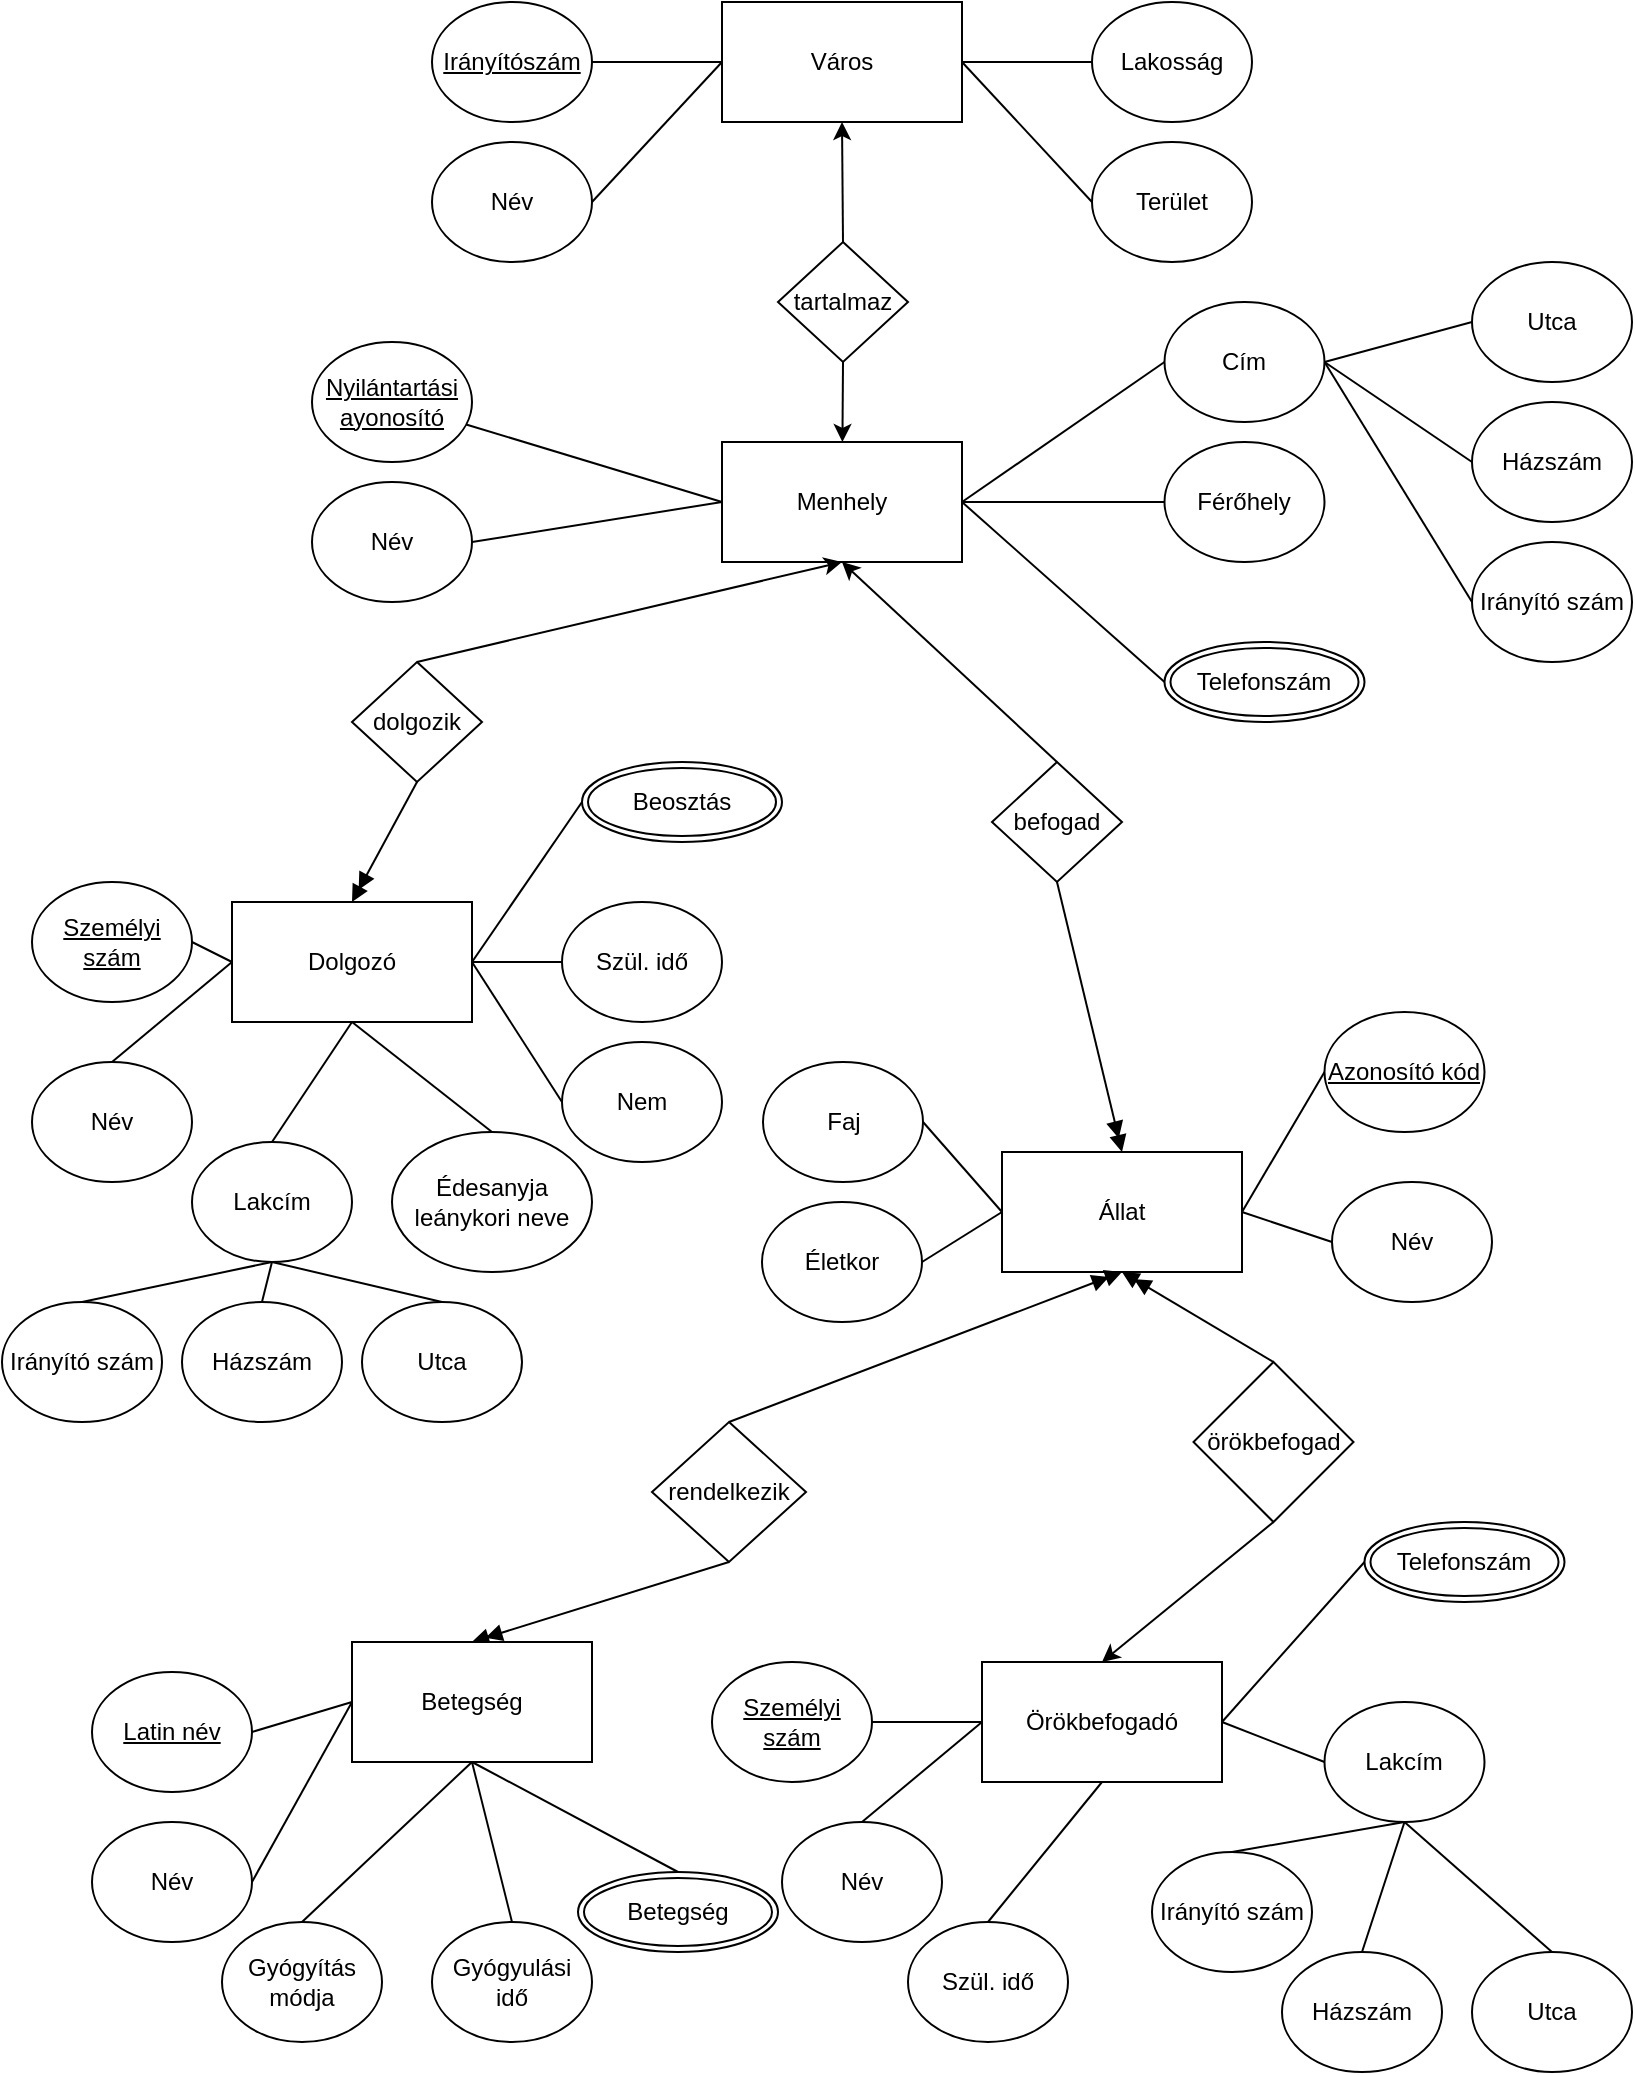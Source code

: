 <mxfile version="22.1.22" type="embed">
  <diagram name="Page-1" id="3XOxG6FMkao1AMan2YhP">
    <mxGraphModel dx="1493" dy="1312" grid="1" gridSize="10" guides="1" tooltips="1" connect="1" arrows="1" fold="1" page="1" pageScale="1" pageWidth="850" pageHeight="1100" math="0" shadow="0">
      <root>
        <mxCell id="0" />
        <mxCell id="1" parent="0" />
        <mxCell id="oJl91GnHJdicE9mI5OMN-5" value="&lt;u&gt;Irányítószám&lt;/u&gt;" style="ellipse;whiteSpace=wrap;html=1;" parent="1" vertex="1">
          <mxGeometry x="220" y="20" width="80" height="60" as="geometry" />
        </mxCell>
        <mxCell id="oJl91GnHJdicE9mI5OMN-7" value="Város" style="rounded=0;whiteSpace=wrap;html=1;" parent="1" vertex="1">
          <mxGeometry x="365" y="20" width="120" height="60" as="geometry" />
        </mxCell>
        <mxCell id="oJl91GnHJdicE9mI5OMN-8" value="Lakosság" style="ellipse;whiteSpace=wrap;html=1;" parent="1" vertex="1">
          <mxGeometry x="550" y="20" width="80" height="60" as="geometry" />
        </mxCell>
        <mxCell id="oJl91GnHJdicE9mI5OMN-9" value="Terület" style="ellipse;whiteSpace=wrap;html=1;" parent="1" vertex="1">
          <mxGeometry x="550" y="90" width="80" height="60" as="geometry" />
        </mxCell>
        <mxCell id="oJl91GnHJdicE9mI5OMN-10" value="Név" style="ellipse;whiteSpace=wrap;html=1;" parent="1" vertex="1">
          <mxGeometry x="220" y="90" width="80" height="60" as="geometry" />
        </mxCell>
        <mxCell id="oJl91GnHJdicE9mI5OMN-11" value="" style="endArrow=none;html=1;rounded=0;exitX=1;exitY=0.5;exitDx=0;exitDy=0;entryX=0;entryY=0.5;entryDx=0;entryDy=0;" parent="1" source="oJl91GnHJdicE9mI5OMN-5" target="oJl91GnHJdicE9mI5OMN-7" edge="1">
          <mxGeometry width="50" height="50" relative="1" as="geometry">
            <mxPoint x="400" y="470" as="sourcePoint" />
            <mxPoint x="450" y="420" as="targetPoint" />
          </mxGeometry>
        </mxCell>
        <mxCell id="oJl91GnHJdicE9mI5OMN-12" value="" style="endArrow=none;html=1;rounded=0;exitX=1;exitY=0.5;exitDx=0;exitDy=0;entryX=0;entryY=0.5;entryDx=0;entryDy=0;endFill=0;startArrow=none;startFill=0;" parent="1" source="oJl91GnHJdicE9mI5OMN-10" target="oJl91GnHJdicE9mI5OMN-7" edge="1">
          <mxGeometry width="50" height="50" relative="1" as="geometry">
            <mxPoint x="310" y="60" as="sourcePoint" />
            <mxPoint x="375" y="60" as="targetPoint" />
          </mxGeometry>
        </mxCell>
        <mxCell id="oJl91GnHJdicE9mI5OMN-13" value="" style="endArrow=none;html=1;rounded=0;exitX=1;exitY=0.5;exitDx=0;exitDy=0;entryX=0;entryY=0.5;entryDx=0;entryDy=0;" parent="1" source="oJl91GnHJdicE9mI5OMN-7" target="oJl91GnHJdicE9mI5OMN-8" edge="1">
          <mxGeometry width="50" height="50" relative="1" as="geometry">
            <mxPoint x="310" y="130" as="sourcePoint" />
            <mxPoint x="375" y="60" as="targetPoint" />
          </mxGeometry>
        </mxCell>
        <mxCell id="oJl91GnHJdicE9mI5OMN-14" value="" style="endArrow=none;html=1;rounded=0;entryX=0;entryY=0.5;entryDx=0;entryDy=0;exitX=1;exitY=0.5;exitDx=0;exitDy=0;" parent="1" source="oJl91GnHJdicE9mI5OMN-7" target="oJl91GnHJdicE9mI5OMN-9" edge="1">
          <mxGeometry width="50" height="50" relative="1" as="geometry">
            <mxPoint x="495" y="60" as="sourcePoint" />
            <mxPoint x="560" y="60" as="targetPoint" />
          </mxGeometry>
        </mxCell>
        <mxCell id="oJl91GnHJdicE9mI5OMN-15" value="tartalmaz" style="rhombus;whiteSpace=wrap;html=1;" parent="1" vertex="1">
          <mxGeometry x="393" y="140" width="65" height="60" as="geometry" />
        </mxCell>
        <mxCell id="oJl91GnHJdicE9mI5OMN-17" value="" style="endArrow=classic;html=1;rounded=0;entryX=0.5;entryY=1;entryDx=0;entryDy=0;exitX=0.5;exitY=0;exitDx=0;exitDy=0;" parent="1" source="oJl91GnHJdicE9mI5OMN-15" target="oJl91GnHJdicE9mI5OMN-7" edge="1">
          <mxGeometry width="50" height="50" relative="1" as="geometry">
            <mxPoint x="400" y="470" as="sourcePoint" />
            <mxPoint x="450" y="420" as="targetPoint" />
          </mxGeometry>
        </mxCell>
        <mxCell id="oJl91GnHJdicE9mI5OMN-19" value="" style="endArrow=classic;html=1;rounded=0;exitX=0.5;exitY=1;exitDx=0;exitDy=0;" parent="1" source="oJl91GnHJdicE9mI5OMN-15" target="oJl91GnHJdicE9mI5OMN-20" edge="1">
          <mxGeometry width="50" height="50" relative="1" as="geometry">
            <mxPoint x="436" y="150" as="sourcePoint" />
            <mxPoint x="530" y="210" as="targetPoint" />
          </mxGeometry>
        </mxCell>
        <mxCell id="oJl91GnHJdicE9mI5OMN-20" value="Menhely" style="rounded=0;whiteSpace=wrap;html=1;" parent="1" vertex="1">
          <mxGeometry x="365" y="240" width="120" height="60" as="geometry" />
        </mxCell>
        <mxCell id="oJl91GnHJdicE9mI5OMN-22" value="befogad" style="rhombus;whiteSpace=wrap;html=1;" parent="1" vertex="1">
          <mxGeometry x="500" y="400" width="65" height="60" as="geometry" />
        </mxCell>
        <mxCell id="oJl91GnHJdicE9mI5OMN-90" style="rounded=0;orthogonalLoop=1;jettySize=auto;html=1;exitX=0.5;exitY=1;exitDx=0;exitDy=0;entryX=0.5;entryY=0;entryDx=0;entryDy=0;endArrow=doubleBlock;endFill=1;" parent="1" source="oJl91GnHJdicE9mI5OMN-23" target="oJl91GnHJdicE9mI5OMN-76" edge="1">
          <mxGeometry relative="1" as="geometry" />
        </mxCell>
        <mxCell id="oJl91GnHJdicE9mI5OMN-23" value="rendelkezik" style="rhombus;whiteSpace=wrap;html=1;" parent="1" vertex="1">
          <mxGeometry x="330" y="730" width="77" height="70" as="geometry" />
        </mxCell>
        <mxCell id="oJl91GnHJdicE9mI5OMN-24" value="örökbefogad" style="rhombus;whiteSpace=wrap;html=1;" parent="1" vertex="1">
          <mxGeometry x="600.75" y="700" width="80" height="80" as="geometry" />
        </mxCell>
        <mxCell id="oJl91GnHJdicE9mI5OMN-92" style="rounded=0;orthogonalLoop=1;jettySize=auto;html=1;exitX=0;exitY=0.5;exitDx=0;exitDy=0;entryX=1;entryY=0.5;entryDx=0;entryDy=0;endArrow=none;endFill=0;" parent="1" source="oJl91GnHJdicE9mI5OMN-25" target="oJl91GnHJdicE9mI5OMN-73" edge="1">
          <mxGeometry relative="1" as="geometry" />
        </mxCell>
        <mxCell id="oJl91GnHJdicE9mI5OMN-94" style="rounded=0;orthogonalLoop=1;jettySize=auto;html=1;exitX=1;exitY=0.5;exitDx=0;exitDy=0;entryX=0;entryY=0.5;entryDx=0;entryDy=0;endArrow=none;endFill=0;" parent="1" source="oJl91GnHJdicE9mI5OMN-25" target="oJl91GnHJdicE9mI5OMN-70" edge="1">
          <mxGeometry relative="1" as="geometry" />
        </mxCell>
        <mxCell id="oJl91GnHJdicE9mI5OMN-95" style="rounded=0;orthogonalLoop=1;jettySize=auto;html=1;exitX=1;exitY=0.5;exitDx=0;exitDy=0;entryX=0;entryY=0.5;entryDx=0;entryDy=0;endArrow=none;endFill=0;startArrow=none;startFill=0;" parent="1" source="oJl91GnHJdicE9mI5OMN-25" target="oJl91GnHJdicE9mI5OMN-71" edge="1">
          <mxGeometry relative="1" as="geometry" />
        </mxCell>
        <mxCell id="oJl91GnHJdicE9mI5OMN-25" value="Állat" style="rounded=0;whiteSpace=wrap;html=1;" parent="1" vertex="1">
          <mxGeometry x="505" y="595" width="120" height="60" as="geometry" />
        </mxCell>
        <mxCell id="oJl91GnHJdicE9mI5OMN-27" value="dolgozik" style="rhombus;whiteSpace=wrap;html=1;" parent="1" vertex="1">
          <mxGeometry x="180" y="350" width="65" height="60" as="geometry" />
        </mxCell>
        <mxCell id="oJl91GnHJdicE9mI5OMN-28" value="" style="endArrow=classic;html=1;rounded=0;exitX=0.5;exitY=0;exitDx=0;exitDy=0;entryX=0.5;entryY=1;entryDx=0;entryDy=0;" parent="1" source="oJl91GnHJdicE9mI5OMN-22" target="oJl91GnHJdicE9mI5OMN-20" edge="1">
          <mxGeometry width="50" height="50" relative="1" as="geometry">
            <mxPoint x="560" y="320" as="sourcePoint" />
            <mxPoint x="610" y="270" as="targetPoint" />
          </mxGeometry>
        </mxCell>
        <mxCell id="oJl91GnHJdicE9mI5OMN-29" value="" style="endArrow=classic;html=1;rounded=0;exitX=0.5;exitY=0;exitDx=0;exitDy=0;entryX=0.5;entryY=1;entryDx=0;entryDy=0;" parent="1" source="oJl91GnHJdicE9mI5OMN-27" target="oJl91GnHJdicE9mI5OMN-20" edge="1">
          <mxGeometry width="50" height="50" relative="1" as="geometry">
            <mxPoint x="493" y="370" as="sourcePoint" />
            <mxPoint x="435" y="310" as="targetPoint" />
          </mxGeometry>
        </mxCell>
        <mxCell id="oJl91GnHJdicE9mI5OMN-30" value="" style="endArrow=doubleBlock;html=1;rounded=0;entryX=0.5;entryY=0;entryDx=0;entryDy=0;exitX=0.5;exitY=1;exitDx=0;exitDy=0;endFill=1;" parent="1" source="oJl91GnHJdicE9mI5OMN-22" target="oJl91GnHJdicE9mI5OMN-25" edge="1">
          <mxGeometry width="50" height="50" relative="1" as="geometry">
            <mxPoint x="532.5" y="500" as="sourcePoint" />
            <mxPoint x="610" y="360" as="targetPoint" />
          </mxGeometry>
        </mxCell>
        <mxCell id="oJl91GnHJdicE9mI5OMN-31" value="Dolgozó" style="rounded=0;whiteSpace=wrap;html=1;" parent="1" vertex="1">
          <mxGeometry x="120" y="470" width="120" height="60" as="geometry" />
        </mxCell>
        <mxCell id="oJl91GnHJdicE9mI5OMN-32" value="" style="endArrow=doubleBlock;html=1;rounded=0;entryX=0.5;entryY=0;entryDx=0;entryDy=0;exitX=0.5;exitY=1;exitDx=0;exitDy=0;endFill=1;" parent="1" source="oJl91GnHJdicE9mI5OMN-27" target="oJl91GnHJdicE9mI5OMN-31" edge="1">
          <mxGeometry width="50" height="50" relative="1" as="geometry">
            <mxPoint x="560" y="320" as="sourcePoint" />
            <mxPoint x="610" y="270" as="targetPoint" />
          </mxGeometry>
        </mxCell>
        <mxCell id="oJl91GnHJdicE9mI5OMN-33" value="" style="endArrow=doubleBlock;html=1;rounded=0;entryX=0.5;entryY=1;entryDx=0;entryDy=0;exitX=0.5;exitY=0;exitDx=0;exitDy=0;endFill=1;" parent="1" source="oJl91GnHJdicE9mI5OMN-24" target="oJl91GnHJdicE9mI5OMN-25" edge="1">
          <mxGeometry width="50" height="50" relative="1" as="geometry">
            <mxPoint x="560" y="320" as="sourcePoint" />
            <mxPoint x="610" y="270" as="targetPoint" />
          </mxGeometry>
        </mxCell>
        <mxCell id="oJl91GnHJdicE9mI5OMN-34" value="" style="endArrow=doubleBlock;html=1;rounded=0;entryX=0.5;entryY=1;entryDx=0;entryDy=0;exitX=0.5;exitY=0;exitDx=0;exitDy=0;endFill=1;" parent="1" source="oJl91GnHJdicE9mI5OMN-23" target="oJl91GnHJdicE9mI5OMN-25" edge="1">
          <mxGeometry width="50" height="50" relative="1" as="geometry">
            <mxPoint x="593" y="600" as="sourcePoint" />
            <mxPoint x="543" y="540" as="targetPoint" />
          </mxGeometry>
        </mxCell>
        <mxCell id="oJl91GnHJdicE9mI5OMN-35" value="Név" style="ellipse;whiteSpace=wrap;html=1;" parent="1" vertex="1">
          <mxGeometry x="20" y="550" width="80" height="60" as="geometry" />
        </mxCell>
        <mxCell id="oJl91GnHJdicE9mI5OMN-36" value="&lt;u&gt;Személyi szám&lt;/u&gt;" style="ellipse;whiteSpace=wrap;html=1;" parent="1" vertex="1">
          <mxGeometry x="20" y="460" width="80" height="60" as="geometry" />
        </mxCell>
        <mxCell id="oJl91GnHJdicE9mI5OMN-52" style="rounded=0;orthogonalLoop=1;jettySize=auto;html=1;entryX=0;entryY=0.5;entryDx=0;entryDy=0;endArrow=none;endFill=0;" parent="1" source="oJl91GnHJdicE9mI5OMN-38" target="oJl91GnHJdicE9mI5OMN-20" edge="1">
          <mxGeometry relative="1" as="geometry" />
        </mxCell>
        <mxCell id="oJl91GnHJdicE9mI5OMN-38" value="&lt;div&gt;&lt;u&gt;Nyilántartási&lt;/u&gt;&lt;/div&gt;&lt;div&gt;&lt;u&gt;ayonosító&lt;br&gt;&lt;/u&gt;&lt;/div&gt;" style="ellipse;whiteSpace=wrap;html=1;" parent="1" vertex="1">
          <mxGeometry x="160" y="190" width="80" height="60" as="geometry" />
        </mxCell>
        <mxCell id="oJl91GnHJdicE9mI5OMN-39" value="Cím" style="ellipse;whiteSpace=wrap;html=1;" parent="1" vertex="1">
          <mxGeometry x="586.25" y="170" width="80" height="60" as="geometry" />
        </mxCell>
        <mxCell id="oJl91GnHJdicE9mI5OMN-40" value="Utca" style="ellipse;whiteSpace=wrap;html=1;" parent="1" vertex="1">
          <mxGeometry x="740" y="150" width="80" height="60" as="geometry" />
        </mxCell>
        <mxCell id="oJl91GnHJdicE9mI5OMN-41" value="Házszám" style="ellipse;whiteSpace=wrap;html=1;" parent="1" vertex="1">
          <mxGeometry x="740" y="220" width="80" height="60" as="geometry" />
        </mxCell>
        <mxCell id="oJl91GnHJdicE9mI5OMN-42" value="Férőhely" style="ellipse;whiteSpace=wrap;html=1;" parent="1" vertex="1">
          <mxGeometry x="586.25" y="240" width="80" height="60" as="geometry" />
        </mxCell>
        <mxCell id="oJl91GnHJdicE9mI5OMN-43" value="Név" style="ellipse;whiteSpace=wrap;html=1;" parent="1" vertex="1">
          <mxGeometry x="160" y="260" width="80" height="60" as="geometry" />
        </mxCell>
        <mxCell id="oJl91GnHJdicE9mI5OMN-45" value="Nem" style="ellipse;whiteSpace=wrap;html=1;" parent="1" vertex="1">
          <mxGeometry x="285" y="540" width="80" height="60" as="geometry" />
        </mxCell>
        <mxCell id="oJl91GnHJdicE9mI5OMN-46" value="Szül. idő" style="ellipse;whiteSpace=wrap;html=1;" parent="1" vertex="1">
          <mxGeometry x="285" y="470" width="80" height="60" as="geometry" />
        </mxCell>
        <mxCell id="oJl91GnHJdicE9mI5OMN-47" value="" style="endArrow=none;html=1;rounded=0;exitX=1;exitY=0.5;exitDx=0;exitDy=0;entryX=0;entryY=0.5;entryDx=0;entryDy=0;" parent="1" source="oJl91GnHJdicE9mI5OMN-36" target="oJl91GnHJdicE9mI5OMN-31" edge="1">
          <mxGeometry width="50" height="50" relative="1" as="geometry">
            <mxPoint x="450" y="470" as="sourcePoint" />
            <mxPoint x="500" y="420" as="targetPoint" />
          </mxGeometry>
        </mxCell>
        <mxCell id="oJl91GnHJdicE9mI5OMN-48" value="" style="endArrow=none;html=1;rounded=0;exitX=0.5;exitY=0;exitDx=0;exitDy=0;entryX=0;entryY=0.5;entryDx=0;entryDy=0;startArrow=none;startFill=0;" parent="1" source="oJl91GnHJdicE9mI5OMN-35" target="oJl91GnHJdicE9mI5OMN-31" edge="1">
          <mxGeometry width="50" height="50" relative="1" as="geometry">
            <mxPoint x="110" y="500" as="sourcePoint" />
            <mxPoint x="130" y="510" as="targetPoint" />
          </mxGeometry>
        </mxCell>
        <mxCell id="oJl91GnHJdicE9mI5OMN-49" value="" style="endArrow=none;html=1;rounded=0;exitX=0.5;exitY=0;exitDx=0;exitDy=0;entryX=0.5;entryY=1;entryDx=0;entryDy=0;" parent="1" source="oJl91GnHJdicE9mI5OMN-61" target="oJl91GnHJdicE9mI5OMN-31" edge="1">
          <mxGeometry width="50" height="50" relative="1" as="geometry">
            <mxPoint x="180" y="590" as="sourcePoint" />
            <mxPoint x="130" y="510" as="targetPoint" />
          </mxGeometry>
        </mxCell>
        <mxCell id="oJl91GnHJdicE9mI5OMN-50" value="" style="endArrow=none;html=1;rounded=0;exitX=0;exitY=0.5;exitDx=0;exitDy=0;entryX=1;entryY=0.5;entryDx=0;entryDy=0;" parent="1" source="oJl91GnHJdicE9mI5OMN-45" target="oJl91GnHJdicE9mI5OMN-31" edge="1">
          <mxGeometry width="50" height="50" relative="1" as="geometry">
            <mxPoint x="190" y="600" as="sourcePoint" />
            <mxPoint x="190" y="540" as="targetPoint" />
          </mxGeometry>
        </mxCell>
        <mxCell id="oJl91GnHJdicE9mI5OMN-51" value="" style="endArrow=none;html=1;rounded=0;exitX=0;exitY=0.5;exitDx=0;exitDy=0;entryX=1;entryY=0.5;entryDx=0;entryDy=0;" parent="1" source="oJl91GnHJdicE9mI5OMN-46" target="oJl91GnHJdicE9mI5OMN-31" edge="1">
          <mxGeometry width="50" height="50" relative="1" as="geometry">
            <mxPoint x="300" y="550" as="sourcePoint" />
            <mxPoint x="250" y="510" as="targetPoint" />
          </mxGeometry>
        </mxCell>
        <mxCell id="oJl91GnHJdicE9mI5OMN-53" style="rounded=0;orthogonalLoop=1;jettySize=auto;html=1;entryX=0;entryY=0.5;entryDx=0;entryDy=0;endArrow=none;endFill=0;exitX=1;exitY=0.5;exitDx=0;exitDy=0;startArrow=none;startFill=0;" parent="1" source="oJl91GnHJdicE9mI5OMN-43" target="oJl91GnHJdicE9mI5OMN-20" edge="1">
          <mxGeometry relative="1" as="geometry">
            <mxPoint x="247" y="241" as="sourcePoint" />
            <mxPoint x="375" y="280" as="targetPoint" />
          </mxGeometry>
        </mxCell>
        <mxCell id="oJl91GnHJdicE9mI5OMN-54" style="rounded=0;orthogonalLoop=1;jettySize=auto;html=1;entryX=0;entryY=0.5;entryDx=0;entryDy=0;endArrow=none;endFill=0;exitX=1;exitY=0.5;exitDx=0;exitDy=0;" parent="1" source="oJl91GnHJdicE9mI5OMN-20" target="oJl91GnHJdicE9mI5OMN-39" edge="1">
          <mxGeometry relative="1" as="geometry">
            <mxPoint x="257" y="251" as="sourcePoint" />
            <mxPoint x="385" y="290" as="targetPoint" />
          </mxGeometry>
        </mxCell>
        <mxCell id="oJl91GnHJdicE9mI5OMN-55" style="rounded=0;orthogonalLoop=1;jettySize=auto;html=1;entryX=1;entryY=0.5;entryDx=0;entryDy=0;endArrow=none;endFill=0;exitX=0;exitY=0.5;exitDx=0;exitDy=0;" parent="1" source="oJl91GnHJdicE9mI5OMN-42" target="oJl91GnHJdicE9mI5OMN-20" edge="1">
          <mxGeometry relative="1" as="geometry">
            <mxPoint x="267" y="261" as="sourcePoint" />
            <mxPoint x="395" y="300" as="targetPoint" />
          </mxGeometry>
        </mxCell>
        <mxCell id="oJl91GnHJdicE9mI5OMN-56" style="rounded=0;orthogonalLoop=1;jettySize=auto;html=1;entryX=0;entryY=0.5;entryDx=0;entryDy=0;endArrow=none;endFill=0;exitX=1;exitY=0.5;exitDx=0;exitDy=0;" parent="1" source="oJl91GnHJdicE9mI5OMN-39" target="oJl91GnHJdicE9mI5OMN-40" edge="1">
          <mxGeometry relative="1" as="geometry">
            <mxPoint x="277" y="271" as="sourcePoint" />
            <mxPoint x="405" y="310" as="targetPoint" />
          </mxGeometry>
        </mxCell>
        <mxCell id="oJl91GnHJdicE9mI5OMN-57" style="rounded=0;orthogonalLoop=1;jettySize=auto;html=1;entryX=0;entryY=0.5;entryDx=0;entryDy=0;endArrow=none;endFill=0;exitX=1;exitY=0.5;exitDx=0;exitDy=0;" parent="1" source="oJl91GnHJdicE9mI5OMN-39" target="oJl91GnHJdicE9mI5OMN-41" edge="1">
          <mxGeometry relative="1" as="geometry">
            <mxPoint x="287" y="281" as="sourcePoint" />
            <mxPoint x="415" y="320" as="targetPoint" />
          </mxGeometry>
        </mxCell>
        <mxCell id="oJl91GnHJdicE9mI5OMN-58" value="Irányító szám" style="ellipse;whiteSpace=wrap;html=1;" parent="1" vertex="1">
          <mxGeometry x="740" y="290" width="80" height="60" as="geometry" />
        </mxCell>
        <mxCell id="oJl91GnHJdicE9mI5OMN-60" style="rounded=0;orthogonalLoop=1;jettySize=auto;html=1;entryX=1;entryY=0.5;entryDx=0;entryDy=0;endArrow=none;endFill=0;exitX=0;exitY=0.5;exitDx=0;exitDy=0;" parent="1" source="oJl91GnHJdicE9mI5OMN-58" target="oJl91GnHJdicE9mI5OMN-39" edge="1">
          <mxGeometry relative="1" as="geometry">
            <mxPoint x="250" y="300" as="sourcePoint" />
            <mxPoint x="375" y="280" as="targetPoint" />
          </mxGeometry>
        </mxCell>
        <mxCell id="oJl91GnHJdicE9mI5OMN-61" value="Lakcím" style="ellipse;whiteSpace=wrap;html=1;" parent="1" vertex="1">
          <mxGeometry x="100" y="590" width="80" height="60" as="geometry" />
        </mxCell>
        <mxCell id="oJl91GnHJdicE9mI5OMN-62" value="Utca" style="ellipse;whiteSpace=wrap;html=1;" parent="1" vertex="1">
          <mxGeometry x="185" y="670" width="80" height="60" as="geometry" />
        </mxCell>
        <mxCell id="oJl91GnHJdicE9mI5OMN-63" value="Házszám" style="ellipse;whiteSpace=wrap;html=1;" parent="1" vertex="1">
          <mxGeometry x="95" y="670" width="80" height="60" as="geometry" />
        </mxCell>
        <mxCell id="oJl91GnHJdicE9mI5OMN-64" style="rounded=0;orthogonalLoop=1;jettySize=auto;html=1;entryX=0.5;entryY=0;entryDx=0;entryDy=0;endArrow=none;endFill=0;exitX=0.5;exitY=1;exitDx=0;exitDy=0;" parent="1" source="oJl91GnHJdicE9mI5OMN-61" target="oJl91GnHJdicE9mI5OMN-62" edge="1">
          <mxGeometry relative="1" as="geometry">
            <mxPoint x="-195.5" y="771" as="sourcePoint" />
            <mxPoint x="-67.5" y="810" as="targetPoint" />
          </mxGeometry>
        </mxCell>
        <mxCell id="oJl91GnHJdicE9mI5OMN-65" style="rounded=0;orthogonalLoop=1;jettySize=auto;html=1;entryX=0.5;entryY=0;entryDx=0;entryDy=0;endArrow=none;endFill=0;exitX=0.5;exitY=1;exitDx=0;exitDy=0;" parent="1" source="oJl91GnHJdicE9mI5OMN-61" target="oJl91GnHJdicE9mI5OMN-63" edge="1">
          <mxGeometry relative="1" as="geometry">
            <mxPoint x="-185.5" y="781" as="sourcePoint" />
            <mxPoint x="-57.5" y="820" as="targetPoint" />
          </mxGeometry>
        </mxCell>
        <mxCell id="oJl91GnHJdicE9mI5OMN-66" value="Irányító szám" style="ellipse;whiteSpace=wrap;html=1;" parent="1" vertex="1">
          <mxGeometry x="5" y="670" width="80" height="60" as="geometry" />
        </mxCell>
        <mxCell id="oJl91GnHJdicE9mI5OMN-67" style="rounded=0;orthogonalLoop=1;jettySize=auto;html=1;entryX=0.5;entryY=1;entryDx=0;entryDy=0;endArrow=none;endFill=0;exitX=0.5;exitY=0;exitDx=0;exitDy=0;" parent="1" source="oJl91GnHJdicE9mI5OMN-66" target="oJl91GnHJdicE9mI5OMN-61" edge="1">
          <mxGeometry relative="1" as="geometry">
            <mxPoint x="-222.5" y="800" as="sourcePoint" />
            <mxPoint x="-97.5" y="780" as="targetPoint" />
          </mxGeometry>
        </mxCell>
        <mxCell id="oJl91GnHJdicE9mI5OMN-68" value="Édesanyja leánykori neve" style="ellipse;whiteSpace=wrap;html=1;" parent="1" vertex="1">
          <mxGeometry x="200" y="585" width="100" height="70" as="geometry" />
        </mxCell>
        <mxCell id="oJl91GnHJdicE9mI5OMN-69" value="" style="endArrow=none;html=1;rounded=0;exitX=0.5;exitY=0;exitDx=0;exitDy=0;entryX=0.5;entryY=1;entryDx=0;entryDy=0;" parent="1" source="oJl91GnHJdicE9mI5OMN-68" target="oJl91GnHJdicE9mI5OMN-31" edge="1">
          <mxGeometry width="50" height="50" relative="1" as="geometry">
            <mxPoint x="290" y="490" as="sourcePoint" />
            <mxPoint x="250" y="510" as="targetPoint" />
          </mxGeometry>
        </mxCell>
        <mxCell id="oJl91GnHJdicE9mI5OMN-70" value="&lt;u&gt;Azonosító kód&lt;br&gt;&lt;/u&gt;" style="ellipse;whiteSpace=wrap;html=1;" parent="1" vertex="1">
          <mxGeometry x="666.25" y="525" width="80" height="60" as="geometry" />
        </mxCell>
        <mxCell id="oJl91GnHJdicE9mI5OMN-71" value="Név" style="ellipse;whiteSpace=wrap;html=1;" parent="1" vertex="1">
          <mxGeometry x="670" y="610" width="80" height="60" as="geometry" />
        </mxCell>
        <mxCell id="oJl91GnHJdicE9mI5OMN-93" style="rounded=0;orthogonalLoop=1;jettySize=auto;html=1;exitX=1;exitY=0.5;exitDx=0;exitDy=0;entryX=0;entryY=0.5;entryDx=0;entryDy=0;endArrow=none;endFill=0;" parent="1" source="oJl91GnHJdicE9mI5OMN-72" target="oJl91GnHJdicE9mI5OMN-25" edge="1">
          <mxGeometry relative="1" as="geometry" />
        </mxCell>
        <mxCell id="oJl91GnHJdicE9mI5OMN-72" value="Faj" style="ellipse;whiteSpace=wrap;html=1;" parent="1" vertex="1">
          <mxGeometry x="385.5" y="550" width="80" height="60" as="geometry" />
        </mxCell>
        <mxCell id="oJl91GnHJdicE9mI5OMN-73" value="Életkor" style="ellipse;whiteSpace=wrap;html=1;" parent="1" vertex="1">
          <mxGeometry x="385" y="620" width="80" height="60" as="geometry" />
        </mxCell>
        <mxCell id="oJl91GnHJdicE9mI5OMN-89" style="rounded=0;orthogonalLoop=1;jettySize=auto;html=1;exitX=0.5;exitY=0;exitDx=0;exitDy=0;startArrow=classic;startFill=1;endArrow=none;endFill=0;entryX=0.5;entryY=1;entryDx=0;entryDy=0;" parent="1" source="oJl91GnHJdicE9mI5OMN-75" target="oJl91GnHJdicE9mI5OMN-24" edge="1">
          <mxGeometry relative="1" as="geometry">
            <mxPoint x="580" y="790" as="targetPoint" />
          </mxGeometry>
        </mxCell>
        <mxCell id="oJl91GnHJdicE9mI5OMN-75" value="Örökbefogadó" style="rounded=0;whiteSpace=wrap;html=1;" parent="1" vertex="1">
          <mxGeometry x="495" y="850" width="120" height="60" as="geometry" />
        </mxCell>
        <mxCell id="oJl91GnHJdicE9mI5OMN-96" style="rounded=0;orthogonalLoop=1;jettySize=auto;html=1;exitX=0;exitY=0.5;exitDx=0;exitDy=0;entryX=1;entryY=0.5;entryDx=0;entryDy=0;endArrow=none;endFill=0;" parent="1" source="oJl91GnHJdicE9mI5OMN-76" target="oJl91GnHJdicE9mI5OMN-77" edge="1">
          <mxGeometry relative="1" as="geometry" />
        </mxCell>
        <mxCell id="oJl91GnHJdicE9mI5OMN-76" value="Betegség" style="rounded=0;whiteSpace=wrap;html=1;" parent="1" vertex="1">
          <mxGeometry x="180" y="840" width="120" height="60" as="geometry" />
        </mxCell>
        <mxCell id="oJl91GnHJdicE9mI5OMN-77" value="&lt;u&gt;Latin név&lt;/u&gt;" style="ellipse;whiteSpace=wrap;html=1;" parent="1" vertex="1">
          <mxGeometry x="50" y="855" width="80" height="60" as="geometry" />
        </mxCell>
        <mxCell id="oJl91GnHJdicE9mI5OMN-98" style="rounded=0;orthogonalLoop=1;jettySize=auto;html=1;exitX=0.5;exitY=0;exitDx=0;exitDy=0;entryX=0.5;entryY=1;entryDx=0;entryDy=0;endArrow=none;endFill=0;" parent="1" source="oJl91GnHJdicE9mI5OMN-79" target="oJl91GnHJdicE9mI5OMN-76" edge="1">
          <mxGeometry relative="1" as="geometry" />
        </mxCell>
        <mxCell id="oJl91GnHJdicE9mI5OMN-79" value="Gyógyítás módja" style="ellipse;whiteSpace=wrap;html=1;" parent="1" vertex="1">
          <mxGeometry x="115" y="980" width="80" height="60" as="geometry" />
        </mxCell>
        <mxCell id="oJl91GnHJdicE9mI5OMN-97" style="rounded=0;orthogonalLoop=1;jettySize=auto;html=1;exitX=1;exitY=0.5;exitDx=0;exitDy=0;entryX=0;entryY=0.5;entryDx=0;entryDy=0;endArrow=none;endFill=0;startArrow=none;startFill=0;" parent="1" source="oJl91GnHJdicE9mI5OMN-80" target="oJl91GnHJdicE9mI5OMN-76" edge="1">
          <mxGeometry relative="1" as="geometry">
            <mxPoint x="160" y="910" as="targetPoint" />
          </mxGeometry>
        </mxCell>
        <mxCell id="oJl91GnHJdicE9mI5OMN-80" value="Név" style="ellipse;whiteSpace=wrap;html=1;" parent="1" vertex="1">
          <mxGeometry x="50" y="930" width="80" height="60" as="geometry" />
        </mxCell>
        <mxCell id="oJl91GnHJdicE9mI5OMN-99" style="rounded=0;orthogonalLoop=1;jettySize=auto;html=1;exitX=0.5;exitY=0;exitDx=0;exitDy=0;entryX=0.5;entryY=1;entryDx=0;entryDy=0;endArrow=none;endFill=0;" parent="1" source="oJl91GnHJdicE9mI5OMN-81" target="oJl91GnHJdicE9mI5OMN-76" edge="1">
          <mxGeometry relative="1" as="geometry">
            <mxPoint x="250" y="930" as="targetPoint" />
          </mxGeometry>
        </mxCell>
        <mxCell id="oJl91GnHJdicE9mI5OMN-81" value="Gyógyulási idő" style="ellipse;whiteSpace=wrap;html=1;" parent="1" vertex="1">
          <mxGeometry x="220" y="980" width="80" height="60" as="geometry" />
        </mxCell>
        <mxCell id="oJl91GnHJdicE9mI5OMN-100" style="rounded=0;orthogonalLoop=1;jettySize=auto;html=1;exitX=0.5;exitY=0;exitDx=0;exitDy=0;entryX=0.5;entryY=1;entryDx=0;entryDy=0;endArrow=none;endFill=0;" parent="1" source="6" target="oJl91GnHJdicE9mI5OMN-76" edge="1">
          <mxGeometry relative="1" as="geometry">
            <mxPoint x="230" y="970" as="targetPoint" />
            <mxPoint x="335" y="940" as="sourcePoint" />
          </mxGeometry>
        </mxCell>
        <mxCell id="oJl91GnHJdicE9mI5OMN-101" style="rounded=0;orthogonalLoop=1;jettySize=auto;html=1;exitX=1;exitY=0.5;exitDx=0;exitDy=0;entryX=0;entryY=0.5;entryDx=0;entryDy=0;endArrow=none;endFill=0;" parent="1" source="oJl91GnHJdicE9mI5OMN-85" target="oJl91GnHJdicE9mI5OMN-75" edge="1">
          <mxGeometry relative="1" as="geometry" />
        </mxCell>
        <mxCell id="oJl91GnHJdicE9mI5OMN-85" value="&lt;u&gt;Személyi szám&lt;/u&gt;" style="ellipse;whiteSpace=wrap;html=1;" parent="1" vertex="1">
          <mxGeometry x="360" y="850" width="80" height="60" as="geometry" />
        </mxCell>
        <mxCell id="oJl91GnHJdicE9mI5OMN-102" style="rounded=0;orthogonalLoop=1;jettySize=auto;html=1;exitX=0.5;exitY=0;exitDx=0;exitDy=0;entryX=0;entryY=0.5;entryDx=0;entryDy=0;endArrow=none;endFill=0;startArrow=none;startFill=0;" parent="1" source="oJl91GnHJdicE9mI5OMN-86" target="oJl91GnHJdicE9mI5OMN-75" edge="1">
          <mxGeometry relative="1" as="geometry" />
        </mxCell>
        <mxCell id="oJl91GnHJdicE9mI5OMN-86" value="Név" style="ellipse;whiteSpace=wrap;html=1;" parent="1" vertex="1">
          <mxGeometry x="395" y="930" width="80" height="60" as="geometry" />
        </mxCell>
        <mxCell id="oJl91GnHJdicE9mI5OMN-103" style="rounded=0;orthogonalLoop=1;jettySize=auto;html=1;exitX=0.5;exitY=0;exitDx=0;exitDy=0;entryX=0.5;entryY=1;entryDx=0;entryDy=0;endArrow=none;endFill=0;" parent="1" source="oJl91GnHJdicE9mI5OMN-87" target="oJl91GnHJdicE9mI5OMN-75" edge="1">
          <mxGeometry relative="1" as="geometry" />
        </mxCell>
        <mxCell id="oJl91GnHJdicE9mI5OMN-87" value="Szül. idő" style="ellipse;whiteSpace=wrap;html=1;" parent="1" vertex="1">
          <mxGeometry x="458" y="980" width="80" height="60" as="geometry" />
        </mxCell>
        <mxCell id="36u0671AOfZQsiYe3x8z-2" style="rounded=0;orthogonalLoop=1;jettySize=auto;html=1;exitX=0;exitY=0.5;exitDx=0;exitDy=0;entryX=1;entryY=0.5;entryDx=0;entryDy=0;endArrow=none;endFill=0;" parent="1" source="4" target="oJl91GnHJdicE9mI5OMN-31" edge="1">
          <mxGeometry relative="1" as="geometry">
            <mxPoint x="285.0" y="420.0" as="sourcePoint" />
          </mxGeometry>
        </mxCell>
        <mxCell id="36u0671AOfZQsiYe3x8z-5" style="rounded=0;orthogonalLoop=1;jettySize=auto;html=1;exitX=0;exitY=0.5;exitDx=0;exitDy=0;entryX=1;entryY=0.5;entryDx=0;entryDy=0;endArrow=none;endFill=0;" parent="1" source="2" target="oJl91GnHJdicE9mI5OMN-20" edge="1">
          <mxGeometry relative="1" as="geometry">
            <mxPoint x="586.25" y="360" as="sourcePoint" />
          </mxGeometry>
        </mxCell>
        <mxCell id="36u0671AOfZQsiYe3x8z-14" style="rounded=0;orthogonalLoop=1;jettySize=auto;html=1;exitX=0;exitY=0.5;exitDx=0;exitDy=0;entryX=1;entryY=0.5;entryDx=0;entryDy=0;endArrow=none;endFill=0;" parent="1" source="36u0671AOfZQsiYe3x8z-6" target="oJl91GnHJdicE9mI5OMN-75" edge="1">
          <mxGeometry relative="1" as="geometry" />
        </mxCell>
        <mxCell id="36u0671AOfZQsiYe3x8z-6" value="Lakcím" style="ellipse;whiteSpace=wrap;html=1;" parent="1" vertex="1">
          <mxGeometry x="666.25" y="870" width="80" height="60" as="geometry" />
        </mxCell>
        <mxCell id="36u0671AOfZQsiYe3x8z-7" value="Utca" style="ellipse;whiteSpace=wrap;html=1;" parent="1" vertex="1">
          <mxGeometry x="740" y="995" width="80" height="60" as="geometry" />
        </mxCell>
        <mxCell id="36u0671AOfZQsiYe3x8z-8" value="Házszám" style="ellipse;whiteSpace=wrap;html=1;" parent="1" vertex="1">
          <mxGeometry x="645" y="995" width="80" height="60" as="geometry" />
        </mxCell>
        <mxCell id="36u0671AOfZQsiYe3x8z-9" style="rounded=0;orthogonalLoop=1;jettySize=auto;html=1;entryX=0.5;entryY=0;entryDx=0;entryDy=0;endArrow=none;endFill=0;exitX=0.5;exitY=1;exitDx=0;exitDy=0;" parent="1" source="36u0671AOfZQsiYe3x8z-6" target="36u0671AOfZQsiYe3x8z-7" edge="1">
          <mxGeometry relative="1" as="geometry">
            <mxPoint x="379.5" y="1096" as="sourcePoint" />
            <mxPoint x="507.5" y="1135" as="targetPoint" />
          </mxGeometry>
        </mxCell>
        <mxCell id="36u0671AOfZQsiYe3x8z-10" style="rounded=0;orthogonalLoop=1;jettySize=auto;html=1;entryX=0.5;entryY=0;entryDx=0;entryDy=0;endArrow=none;endFill=0;exitX=0.5;exitY=1;exitDx=0;exitDy=0;" parent="1" source="36u0671AOfZQsiYe3x8z-6" target="36u0671AOfZQsiYe3x8z-8" edge="1">
          <mxGeometry relative="1" as="geometry">
            <mxPoint x="389.5" y="1106" as="sourcePoint" />
            <mxPoint x="517.5" y="1145" as="targetPoint" />
          </mxGeometry>
        </mxCell>
        <mxCell id="36u0671AOfZQsiYe3x8z-11" value="Irányító szám" style="ellipse;whiteSpace=wrap;html=1;" parent="1" vertex="1">
          <mxGeometry x="580" y="945" width="80" height="60" as="geometry" />
        </mxCell>
        <mxCell id="36u0671AOfZQsiYe3x8z-12" style="rounded=0;orthogonalLoop=1;jettySize=auto;html=1;entryX=0.5;entryY=1;entryDx=0;entryDy=0;endArrow=none;endFill=0;exitX=0.5;exitY=0;exitDx=0;exitDy=0;" parent="1" source="36u0671AOfZQsiYe3x8z-11" target="36u0671AOfZQsiYe3x8z-6" edge="1">
          <mxGeometry relative="1" as="geometry">
            <mxPoint x="352.5" y="1125" as="sourcePoint" />
            <mxPoint x="477.5" y="1105" as="targetPoint" />
          </mxGeometry>
        </mxCell>
        <mxCell id="2" value="Telefonszám" style="ellipse;shape=doubleEllipse;margin=3;whiteSpace=wrap;html=1;align=center;" vertex="1" parent="1">
          <mxGeometry x="586.25" y="340" width="100" height="40" as="geometry" />
        </mxCell>
        <mxCell id="4" value="Beosztás" style="ellipse;shape=doubleEllipse;margin=3;whiteSpace=wrap;html=1;align=center;" vertex="1" parent="1">
          <mxGeometry x="295" y="400" width="100" height="40" as="geometry" />
        </mxCell>
        <mxCell id="6" value="Betegség" style="ellipse;shape=doubleEllipse;margin=3;whiteSpace=wrap;html=1;align=center;" vertex="1" parent="1">
          <mxGeometry x="293" y="955" width="100" height="40" as="geometry" />
        </mxCell>
        <mxCell id="8" style="rounded=0;orthogonalLoop=1;jettySize=auto;html=1;exitX=0;exitY=0.5;exitDx=0;exitDy=0;entryX=1;entryY=0.5;entryDx=0;entryDy=0;endArrow=none;endFill=0;" edge="1" parent="1" source="7" target="oJl91GnHJdicE9mI5OMN-75">
          <mxGeometry relative="1" as="geometry" />
        </mxCell>
        <mxCell id="7" value="Telefonszám" style="ellipse;shape=doubleEllipse;margin=3;whiteSpace=wrap;html=1;align=center;" vertex="1" parent="1">
          <mxGeometry x="686.25" y="780" width="100" height="40" as="geometry" />
        </mxCell>
      </root>
    </mxGraphModel>
  </diagram>
</mxfile>
